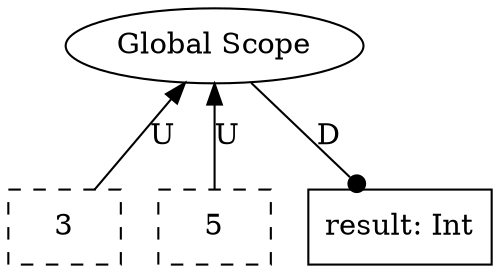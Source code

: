 graph {
    3 [label=3
      ,shape=box
      ,style=dashed];
    2 [label=5
      ,shape=box
      ,style=dashed];
    1 [label="result: Int"
      ,shape=box];
    0 [label="Global Scope"
      ,shape=ellipse];
    0 -- 3 [label=U,dir=back];
    0 -- 2 [label=U,dir=back];
    0 -- 1 [label=D
           ,dir=forward
           ,arrowhead=dot];
}
